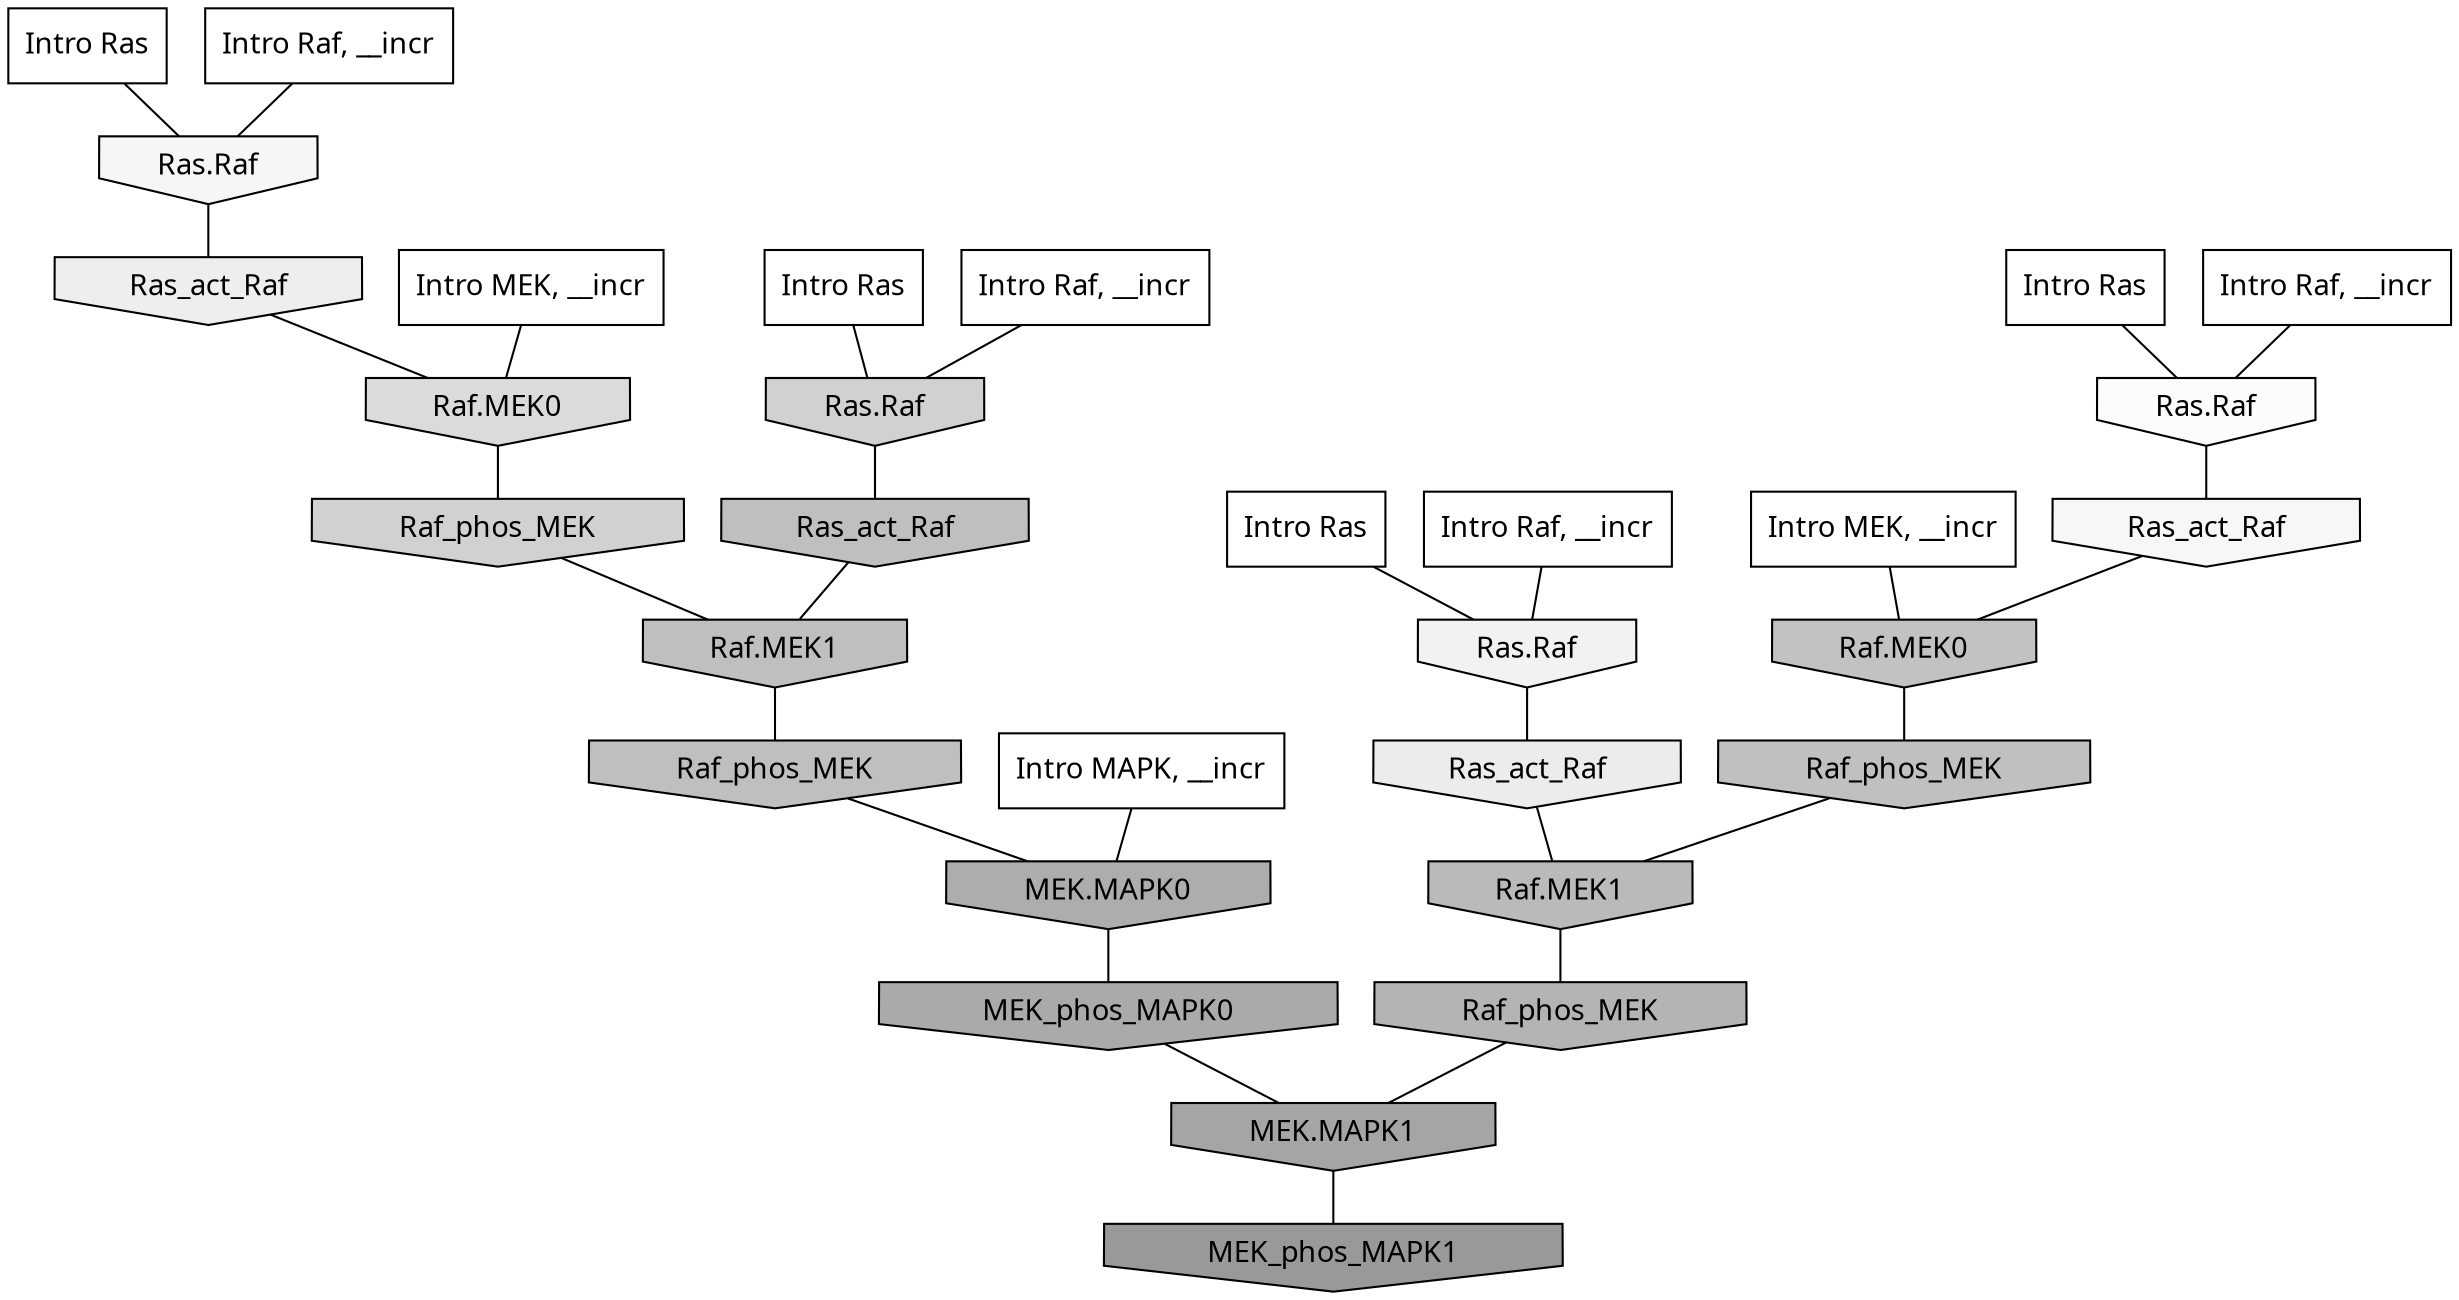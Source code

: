 digraph G{
  rankdir="TB";
  ranksep=0.30;
  node [fontname="CMU Serif"];
  edge [fontname="CMU Serif"];
  
  10 [label="Intro Ras", shape=rectangle, style=filled, fillcolor="0.000 0.000 1.000"]
  
  32 [label="Intro Ras", shape=rectangle, style=filled, fillcolor="0.000 0.000 1.000"]
  
  60 [label="Intro Ras", shape=rectangle, style=filled, fillcolor="0.000 0.000 1.000"]
  
  78 [label="Intro Ras", shape=rectangle, style=filled, fillcolor="0.000 0.000 1.000"]
  
  391 [label="Intro Raf, __incr", shape=rectangle, style=filled, fillcolor="0.000 0.000 1.000"]
  
  460 [label="Intro Raf, __incr", shape=rectangle, style=filled, fillcolor="0.000 0.000 1.000"]
  
  975 [label="Intro Raf, __incr", shape=rectangle, style=filled, fillcolor="0.000 0.000 1.000"]
  
  1052 [label="Intro Raf, __incr", shape=rectangle, style=filled, fillcolor="0.000 0.000 1.000"]
  
  1531 [label="Intro MEK, __incr", shape=rectangle, style=filled, fillcolor="0.000 0.000 1.000"]
  
  1765 [label="Intro MEK, __incr", shape=rectangle, style=filled, fillcolor="0.000 0.000 1.000"]
  
  2936 [label="Intro MAPK, __incr", shape=rectangle, style=filled, fillcolor="0.000 0.000 1.000"]
  
  3398 [label="Ras.Raf", shape=invhouse, style=filled, fillcolor="0.000 0.000 0.988"]
  
  3516 [label="Ras_act_Raf", shape=invhouse, style=filled, fillcolor="0.000 0.000 0.968"]
  
  3583 [label="Ras.Raf", shape=invhouse, style=filled, fillcolor="0.000 0.000 0.961"]
  
  3713 [label="Ras.Raf", shape=invhouse, style=filled, fillcolor="0.000 0.000 0.948"]
  
  3948 [label="Ras_act_Raf", shape=invhouse, style=filled, fillcolor="0.000 0.000 0.932"]
  
  4102 [label="Ras_act_Raf", shape=invhouse, style=filled, fillcolor="0.000 0.000 0.923"]
  
  5206 [label="Raf.MEK0", shape=invhouse, style=filled, fillcolor="0.000 0.000 0.856"]
  
  5893 [label="Ras.Raf", shape=invhouse, style=filled, fillcolor="0.000 0.000 0.820"]
  
  5973 [label="Raf_phos_MEK", shape=invhouse, style=filled, fillcolor="0.000 0.000 0.817"]
  
  7479 [label="Raf.MEK0", shape=invhouse, style=filled, fillcolor="0.000 0.000 0.761"]
  
  7785 [label="Raf_phos_MEK", shape=invhouse, style=filled, fillcolor="0.000 0.000 0.752"]
  
  7850 [label="Ras_act_Raf", shape=invhouse, style=filled, fillcolor="0.000 0.000 0.750"]
  
  7852 [label="Raf.MEK1", shape=invhouse, style=filled, fillcolor="0.000 0.000 0.750"]
  
  7904 [label="Raf_phos_MEK", shape=invhouse, style=filled, fillcolor="0.000 0.000 0.748"]
  
  8636 [label="Raf.MEK1", shape=invhouse, style=filled, fillcolor="0.000 0.000 0.728"]
  
  9530 [label="Raf_phos_MEK", shape=invhouse, style=filled, fillcolor="0.000 0.000 0.705"]
  
  10922 [label="MEK.MAPK0", shape=invhouse, style=filled, fillcolor="0.000 0.000 0.677"]
  
  11588 [label="MEK_phos_MAPK0", shape=invhouse, style=filled, fillcolor="0.000 0.000 0.665"]
  
  12891 [label="MEK.MAPK1", shape=invhouse, style=filled, fillcolor="0.000 0.000 0.645"]
  
  15942 [label="MEK_phos_MAPK1", shape=invhouse, style=filled, fillcolor="0.000 0.000 0.600"]
  
  
  12891 -> 15942 [dir=none, color="0.000 0.000 0.000"] 
  11588 -> 12891 [dir=none, color="0.000 0.000 0.000"] 
  10922 -> 11588 [dir=none, color="0.000 0.000 0.000"] 
  9530 -> 12891 [dir=none, color="0.000 0.000 0.000"] 
  8636 -> 9530 [dir=none, color="0.000 0.000 0.000"] 
  7904 -> 10922 [dir=none, color="0.000 0.000 0.000"] 
  7852 -> 7904 [dir=none, color="0.000 0.000 0.000"] 
  7850 -> 7852 [dir=none, color="0.000 0.000 0.000"] 
  7785 -> 8636 [dir=none, color="0.000 0.000 0.000"] 
  7479 -> 7785 [dir=none, color="0.000 0.000 0.000"] 
  5973 -> 7852 [dir=none, color="0.000 0.000 0.000"] 
  5893 -> 7850 [dir=none, color="0.000 0.000 0.000"] 
  5206 -> 5973 [dir=none, color="0.000 0.000 0.000"] 
  4102 -> 8636 [dir=none, color="0.000 0.000 0.000"] 
  3948 -> 5206 [dir=none, color="0.000 0.000 0.000"] 
  3713 -> 4102 [dir=none, color="0.000 0.000 0.000"] 
  3583 -> 3948 [dir=none, color="0.000 0.000 0.000"] 
  3516 -> 7479 [dir=none, color="0.000 0.000 0.000"] 
  3398 -> 3516 [dir=none, color="0.000 0.000 0.000"] 
  2936 -> 10922 [dir=none, color="0.000 0.000 0.000"] 
  1765 -> 7479 [dir=none, color="0.000 0.000 0.000"] 
  1531 -> 5206 [dir=none, color="0.000 0.000 0.000"] 
  1052 -> 3713 [dir=none, color="0.000 0.000 0.000"] 
  975 -> 3583 [dir=none, color="0.000 0.000 0.000"] 
  460 -> 3398 [dir=none, color="0.000 0.000 0.000"] 
  391 -> 5893 [dir=none, color="0.000 0.000 0.000"] 
  78 -> 3713 [dir=none, color="0.000 0.000 0.000"] 
  60 -> 5893 [dir=none, color="0.000 0.000 0.000"] 
  32 -> 3398 [dir=none, color="0.000 0.000 0.000"] 
  10 -> 3583 [dir=none, color="0.000 0.000 0.000"] 
  
  }
